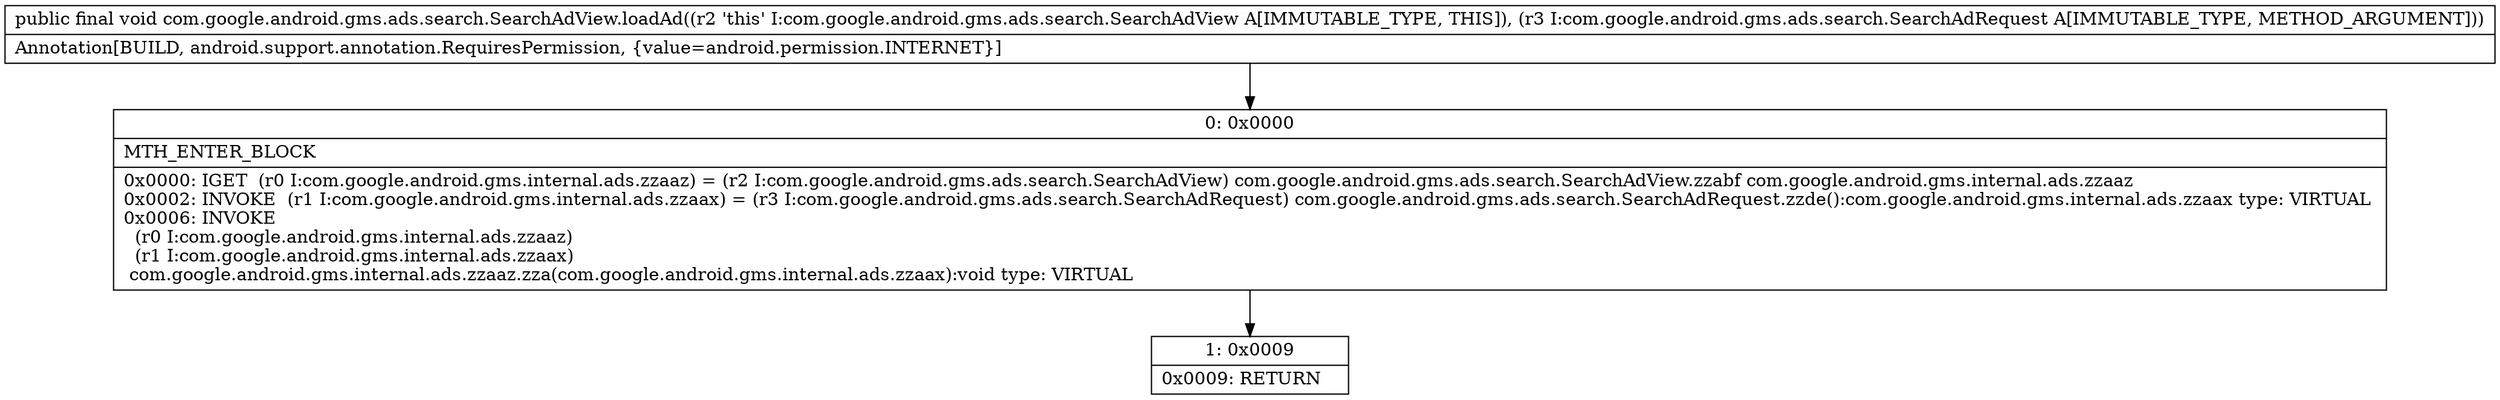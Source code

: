 digraph "CFG forcom.google.android.gms.ads.search.SearchAdView.loadAd(Lcom\/google\/android\/gms\/ads\/search\/SearchAdRequest;)V" {
Node_0 [shape=record,label="{0\:\ 0x0000|MTH_ENTER_BLOCK\l|0x0000: IGET  (r0 I:com.google.android.gms.internal.ads.zzaaz) = (r2 I:com.google.android.gms.ads.search.SearchAdView) com.google.android.gms.ads.search.SearchAdView.zzabf com.google.android.gms.internal.ads.zzaaz \l0x0002: INVOKE  (r1 I:com.google.android.gms.internal.ads.zzaax) = (r3 I:com.google.android.gms.ads.search.SearchAdRequest) com.google.android.gms.ads.search.SearchAdRequest.zzde():com.google.android.gms.internal.ads.zzaax type: VIRTUAL \l0x0006: INVOKE  \l  (r0 I:com.google.android.gms.internal.ads.zzaaz)\l  (r1 I:com.google.android.gms.internal.ads.zzaax)\l com.google.android.gms.internal.ads.zzaaz.zza(com.google.android.gms.internal.ads.zzaax):void type: VIRTUAL \l}"];
Node_1 [shape=record,label="{1\:\ 0x0009|0x0009: RETURN   \l}"];
MethodNode[shape=record,label="{public final void com.google.android.gms.ads.search.SearchAdView.loadAd((r2 'this' I:com.google.android.gms.ads.search.SearchAdView A[IMMUTABLE_TYPE, THIS]), (r3 I:com.google.android.gms.ads.search.SearchAdRequest A[IMMUTABLE_TYPE, METHOD_ARGUMENT]))  | Annotation[BUILD, android.support.annotation.RequiresPermission, \{value=android.permission.INTERNET\}]\l}"];
MethodNode -> Node_0;
Node_0 -> Node_1;
}

